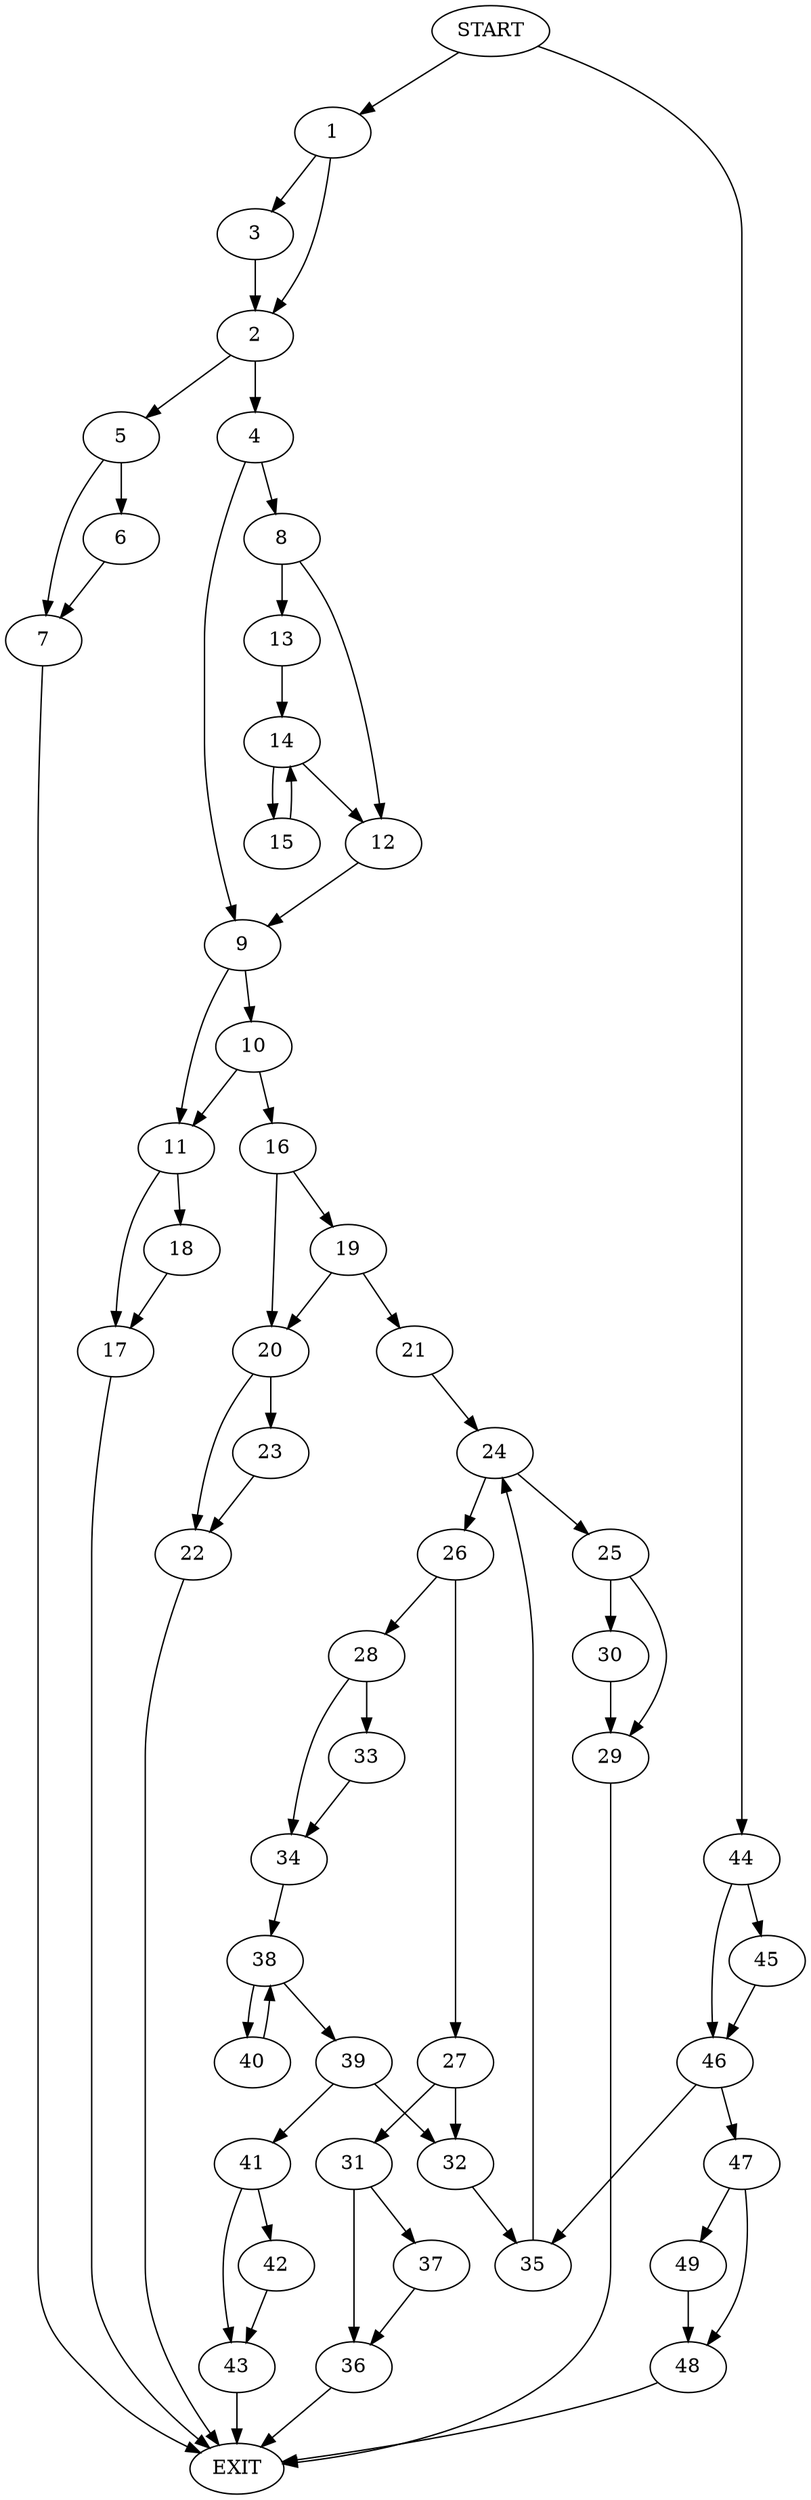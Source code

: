 digraph {
0 [label="START"]
50 [label="EXIT"]
0 -> 1
1 -> 2
1 -> 3
3 -> 2
2 -> 4
2 -> 5
5 -> 6
5 -> 7
4 -> 8
4 -> 9
7 -> 50
6 -> 7
9 -> 10
9 -> 11
8 -> 12
8 -> 13
12 -> 9
13 -> 14
14 -> 15
14 -> 12
15 -> 14
10 -> 11
10 -> 16
11 -> 17
11 -> 18
16 -> 19
16 -> 20
17 -> 50
18 -> 17
19 -> 21
19 -> 20
20 -> 22
20 -> 23
21 -> 24
22 -> 50
23 -> 22
24 -> 25
24 -> 26
26 -> 27
26 -> 28
25 -> 29
25 -> 30
27 -> 31
27 -> 32
28 -> 33
28 -> 34
32 -> 35
31 -> 36
31 -> 37
37 -> 36
36 -> 50
33 -> 34
34 -> 38
38 -> 39
38 -> 40
39 -> 32
39 -> 41
40 -> 38
41 -> 42
41 -> 43
42 -> 43
43 -> 50
35 -> 24
0 -> 44
44 -> 45
44 -> 46
45 -> 46
46 -> 47
46 -> 35
47 -> 48
47 -> 49
49 -> 48
48 -> 50
29 -> 50
30 -> 29
}
